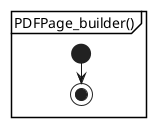 @startuml PDFPage_builder
partition "PDFPage_builder()" {
start
stop
}
@enduml

@startuml toPDFPage
partition "toPDFPage()" {
start
	:return m_page;
stop
}
@enduml

@startuml SetMediaBox
partition "SetMediaBox(media_box : const RectangleData&)" {
start
	:m_page.MediaBox = media_box;
stop
}
@enduml

@startuml SetContents
partition "SetContents(page_content : const PDFContents&)" {
start
	:m_page.Contents = page_content;
stop
}
@enduml
